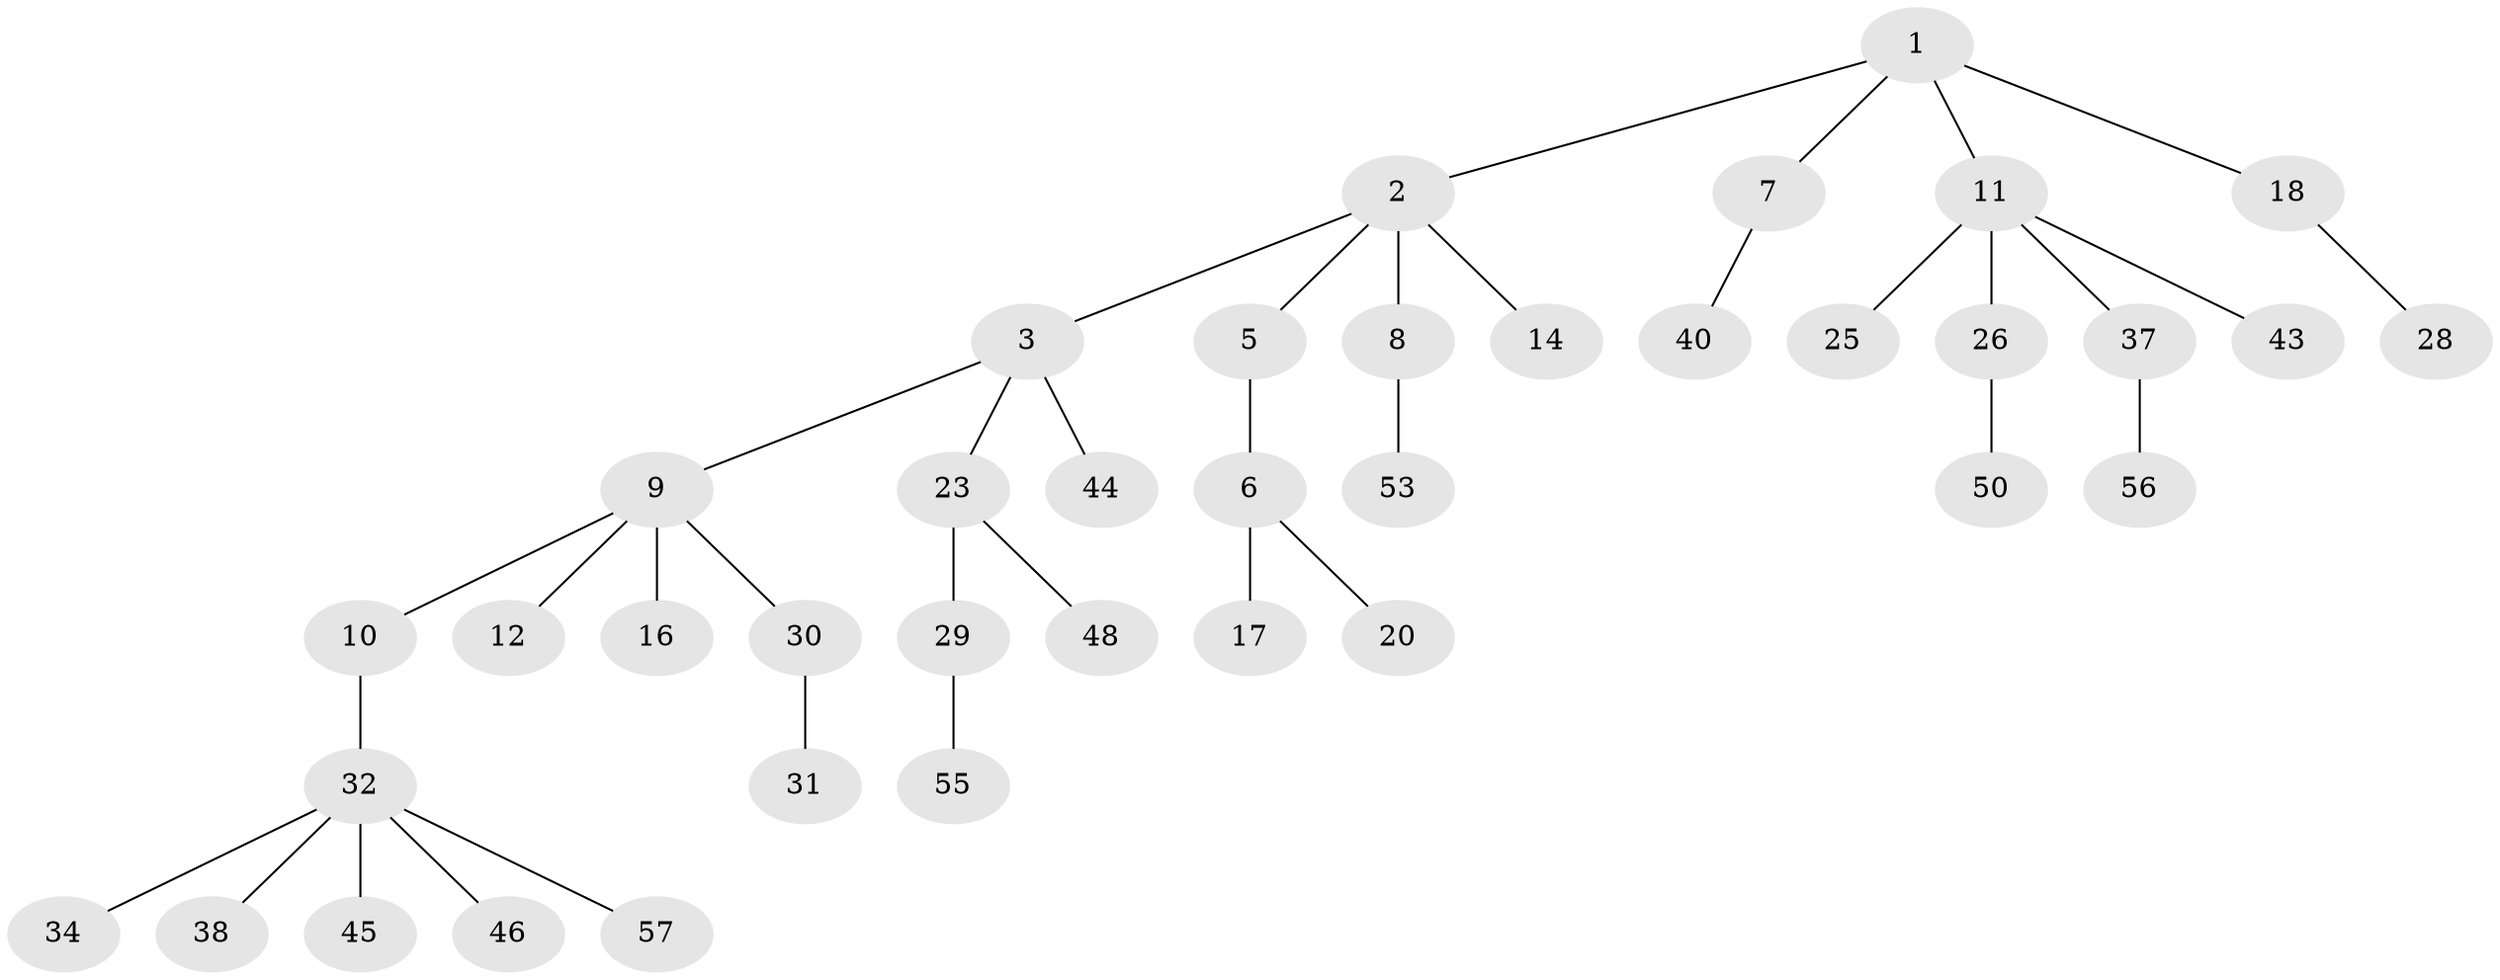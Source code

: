 // Generated by graph-tools (version 1.1) at 2025/24/03/03/25 07:24:05]
// undirected, 38 vertices, 37 edges
graph export_dot {
graph [start="1"]
  node [color=gray90,style=filled];
  1 [super="+4"];
  2 [super="+24"];
  3 [super="+21"];
  5;
  6 [super="+22"];
  7 [super="+33"];
  8 [super="+49"];
  9 [super="+15"];
  10;
  11 [super="+13"];
  12;
  14;
  16 [super="+42"];
  17;
  18 [super="+19"];
  20;
  23 [super="+27"];
  25;
  26 [super="+39"];
  28 [super="+41"];
  29 [super="+54"];
  30 [super="+36"];
  31 [super="+35"];
  32 [super="+47"];
  34 [super="+52"];
  37 [super="+51"];
  38;
  40;
  43;
  44;
  45;
  46;
  48;
  50;
  53;
  55;
  56;
  57;
  1 -- 2;
  1 -- 7;
  1 -- 11;
  1 -- 18;
  2 -- 3;
  2 -- 5;
  2 -- 8;
  2 -- 14;
  3 -- 9;
  3 -- 23;
  3 -- 44;
  5 -- 6;
  6 -- 17;
  6 -- 20;
  7 -- 40;
  8 -- 53;
  9 -- 10;
  9 -- 12;
  9 -- 30;
  9 -- 16;
  10 -- 32;
  11 -- 25;
  11 -- 43;
  11 -- 26;
  11 -- 37;
  18 -- 28;
  23 -- 48;
  23 -- 29;
  26 -- 50;
  29 -- 55;
  30 -- 31;
  32 -- 34;
  32 -- 38;
  32 -- 45;
  32 -- 46;
  32 -- 57;
  37 -- 56;
}
